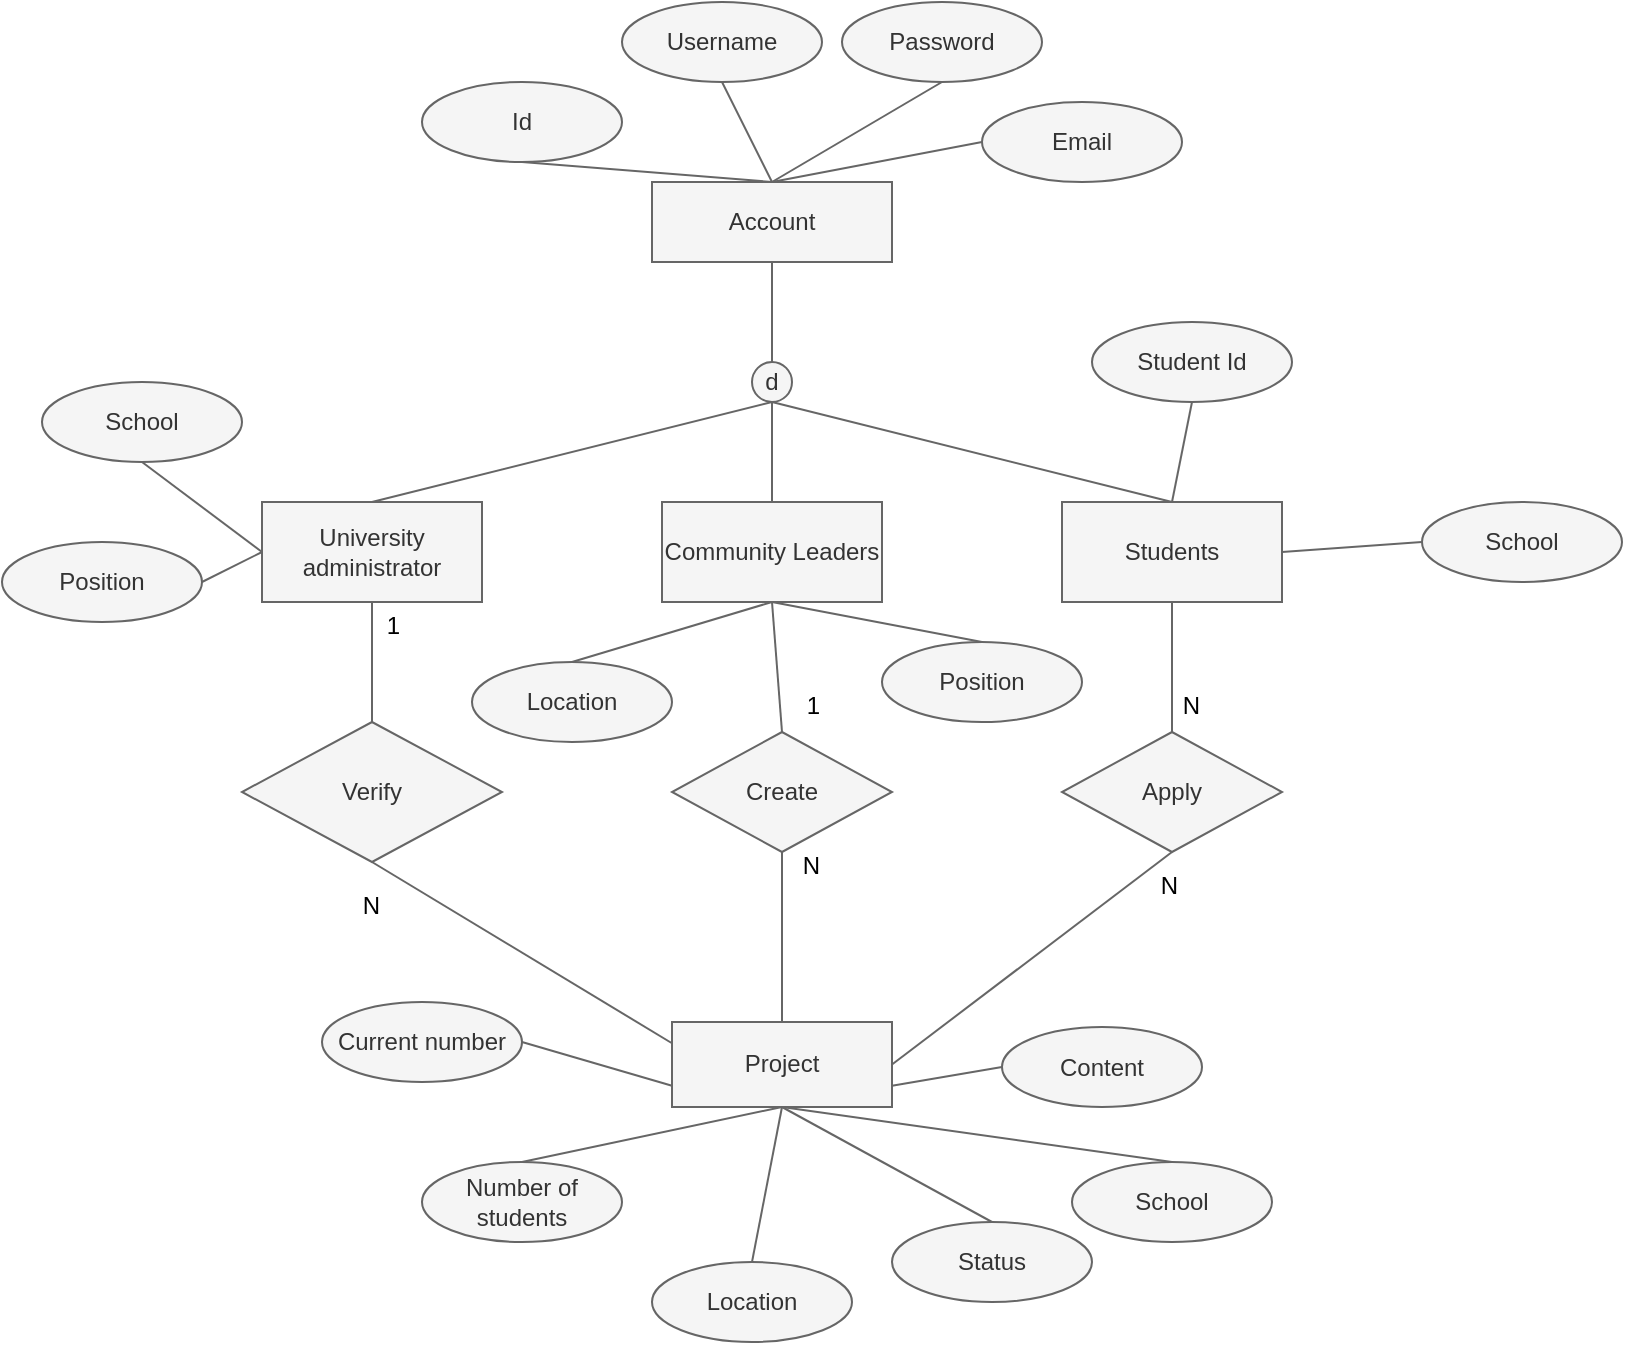 <mxfile>
    <diagram id="MihS9daJ3fqZIdT4VYuf" name="Page-1">
        <mxGraphModel dx="505" dy="457" grid="1" gridSize="10" guides="1" tooltips="1" connect="1" arrows="1" fold="1" page="1" pageScale="1" pageWidth="850" pageHeight="1100" math="0" shadow="0">
            <root>
                <mxCell id="0"/>
                <mxCell id="1" parent="0"/>
                <mxCell id="2" value="Students" style="rounded=0;whiteSpace=wrap;html=1;fillColor=#f5f5f5;fontColor=#333333;strokeColor=#666666;" vertex="1" parent="1">
                    <mxGeometry x="560" y="300" width="110" height="50" as="geometry"/>
                </mxCell>
                <mxCell id="3" value="Project" style="rounded=0;whiteSpace=wrap;html=1;fillColor=#f5f5f5;fontColor=#333333;strokeColor=#666666;" vertex="1" parent="1">
                    <mxGeometry x="365" y="560" width="110" height="42.5" as="geometry"/>
                </mxCell>
                <mxCell id="4" value="Community Leaders" style="rounded=0;whiteSpace=wrap;html=1;fillColor=#f5f5f5;fontColor=#333333;strokeColor=#666666;" vertex="1" parent="1">
                    <mxGeometry x="360" y="300" width="110" height="50" as="geometry"/>
                </mxCell>
                <mxCell id="5" value="University administrator" style="whiteSpace=wrap;html=1;fillColor=#f5f5f5;fontColor=#333333;strokeColor=#666666;" vertex="1" parent="1">
                    <mxGeometry x="160" y="300" width="110" height="50" as="geometry"/>
                </mxCell>
                <mxCell id="6" value="Apply" style="rhombus;whiteSpace=wrap;html=1;fillColor=#f5f5f5;fontColor=#333333;strokeColor=#666666;" vertex="1" parent="1">
                    <mxGeometry x="560" y="415" width="110" height="60" as="geometry"/>
                </mxCell>
                <mxCell id="7" value="Account" style="rounded=0;whiteSpace=wrap;html=1;fillColor=#f5f5f5;fontColor=#333333;strokeColor=#666666;" vertex="1" parent="1">
                    <mxGeometry x="355" y="140" width="120" height="40" as="geometry"/>
                </mxCell>
                <mxCell id="8" value="d" style="ellipse;whiteSpace=wrap;html=1;aspect=fixed;fillColor=#f5f5f5;fontColor=#333333;strokeColor=#666666;" vertex="1" parent="1">
                    <mxGeometry x="405" y="230" width="20" height="20" as="geometry"/>
                </mxCell>
                <mxCell id="9" value="" style="endArrow=none;html=1;rounded=0;entryX=0.5;entryY=1;entryDx=0;entryDy=0;exitX=0.5;exitY=0;exitDx=0;exitDy=0;fillColor=#f5f5f5;strokeColor=#666666;" edge="1" parent="1" source="8" target="7">
                    <mxGeometry width="50" height="50" relative="1" as="geometry">
                        <mxPoint x="400" y="400" as="sourcePoint"/>
                        <mxPoint x="450" y="350" as="targetPoint"/>
                    </mxGeometry>
                </mxCell>
                <mxCell id="10" value="" style="endArrow=none;html=1;rounded=0;entryX=0.5;entryY=1;entryDx=0;entryDy=0;exitX=0.5;exitY=0;exitDx=0;exitDy=0;fillColor=#f5f5f5;strokeColor=#666666;" edge="1" parent="1" source="5" target="8">
                    <mxGeometry width="50" height="50" relative="1" as="geometry">
                        <mxPoint x="400" y="400" as="sourcePoint"/>
                        <mxPoint x="450" y="350" as="targetPoint"/>
                    </mxGeometry>
                </mxCell>
                <mxCell id="11" value="" style="endArrow=none;html=1;rounded=0;exitX=0.5;exitY=0;exitDx=0;exitDy=0;entryX=0.5;entryY=1;entryDx=0;entryDy=0;fillColor=#f5f5f5;strokeColor=#666666;" edge="1" parent="1" source="4" target="8">
                    <mxGeometry width="50" height="50" relative="1" as="geometry">
                        <mxPoint x="225" y="310" as="sourcePoint"/>
                        <mxPoint x="410" y="250" as="targetPoint"/>
                    </mxGeometry>
                </mxCell>
                <mxCell id="12" value="" style="endArrow=none;html=1;rounded=0;exitX=0.5;exitY=0;exitDx=0;exitDy=0;entryX=0.5;entryY=1;entryDx=0;entryDy=0;fillColor=#f5f5f5;strokeColor=#666666;" edge="1" parent="1" source="2" target="8">
                    <mxGeometry width="50" height="50" relative="1" as="geometry">
                        <mxPoint x="425" y="310" as="sourcePoint"/>
                        <mxPoint x="425" y="260" as="targetPoint"/>
                    </mxGeometry>
                </mxCell>
                <mxCell id="13" value="Verify" style="rhombus;whiteSpace=wrap;html=1;fillColor=#f5f5f5;fontColor=#333333;strokeColor=#666666;" vertex="1" parent="1">
                    <mxGeometry x="150" y="410" width="130" height="70" as="geometry"/>
                </mxCell>
                <mxCell id="14" value="Create" style="rhombus;whiteSpace=wrap;html=1;fillColor=#f5f5f5;fontColor=#333333;strokeColor=#666666;" vertex="1" parent="1">
                    <mxGeometry x="365" y="415" width="110" height="60" as="geometry"/>
                </mxCell>
                <mxCell id="15" value="" style="endArrow=none;html=1;rounded=0;entryX=1;entryY=0.5;entryDx=0;entryDy=0;exitX=0.5;exitY=1;exitDx=0;exitDy=0;fillColor=#f5f5f5;strokeColor=#666666;" edge="1" parent="1" source="6" target="3">
                    <mxGeometry relative="1" as="geometry">
                        <mxPoint x="340" y="380" as="sourcePoint"/>
                        <mxPoint x="500" y="380" as="targetPoint"/>
                    </mxGeometry>
                </mxCell>
                <mxCell id="16" value="N" style="resizable=0;html=1;whiteSpace=wrap;align=right;verticalAlign=bottom;" connectable="0" vertex="1" parent="15">
                    <mxGeometry x="1" relative="1" as="geometry">
                        <mxPoint x="145" y="-81" as="offset"/>
                    </mxGeometry>
                </mxCell>
                <mxCell id="17" value="" style="endArrow=none;html=1;rounded=0;entryX=0.5;entryY=0;entryDx=0;entryDy=0;exitX=0.5;exitY=1;exitDx=0;exitDy=0;fillColor=#f5f5f5;strokeColor=#666666;" edge="1" parent="1" source="2" target="6">
                    <mxGeometry relative="1" as="geometry">
                        <mxPoint x="625" y="485" as="sourcePoint"/>
                        <mxPoint x="485" y="591" as="targetPoint"/>
                    </mxGeometry>
                </mxCell>
                <mxCell id="18" value="N" style="resizable=0;html=1;whiteSpace=wrap;align=right;verticalAlign=bottom;" connectable="0" vertex="1" parent="17">
                    <mxGeometry x="1" relative="1" as="geometry">
                        <mxPoint x="15" y="-5" as="offset"/>
                    </mxGeometry>
                </mxCell>
                <mxCell id="19" value="" style="endArrow=none;html=1;rounded=0;entryX=0.5;entryY=0;entryDx=0;entryDy=0;exitX=0.5;exitY=1;exitDx=0;exitDy=0;fillColor=#f5f5f5;strokeColor=#666666;" edge="1" parent="1" source="14" target="3">
                    <mxGeometry relative="1" as="geometry">
                        <mxPoint x="625" y="485" as="sourcePoint"/>
                        <mxPoint x="485" y="591" as="targetPoint"/>
                    </mxGeometry>
                </mxCell>
                <mxCell id="20" value="N" style="resizable=0;html=1;whiteSpace=wrap;align=right;verticalAlign=bottom;" connectable="0" vertex="1" parent="19">
                    <mxGeometry x="1" relative="1" as="geometry">
                        <mxPoint x="20" y="-70" as="offset"/>
                    </mxGeometry>
                </mxCell>
                <mxCell id="21" value="" style="endArrow=none;html=1;rounded=0;entryX=0.5;entryY=1;entryDx=0;entryDy=0;exitX=0.5;exitY=0;exitDx=0;exitDy=0;fillColor=#f5f5f5;strokeColor=#666666;" edge="1" parent="1" source="14" target="4">
                    <mxGeometry relative="1" as="geometry">
                        <mxPoint x="340" y="380" as="sourcePoint"/>
                        <mxPoint x="500" y="380" as="targetPoint"/>
                    </mxGeometry>
                </mxCell>
                <mxCell id="22" value="1" style="resizable=0;html=1;whiteSpace=wrap;align=right;verticalAlign=bottom;" connectable="0" vertex="1" parent="21">
                    <mxGeometry x="1" relative="1" as="geometry">
                        <mxPoint x="25" y="60" as="offset"/>
                    </mxGeometry>
                </mxCell>
                <mxCell id="23" value="" style="endArrow=none;html=1;rounded=0;entryX=0;entryY=0.25;entryDx=0;entryDy=0;exitX=0.5;exitY=1;exitDx=0;exitDy=0;fillColor=#f5f5f5;strokeColor=#666666;" edge="1" parent="1" source="13" target="3">
                    <mxGeometry relative="1" as="geometry">
                        <mxPoint x="430" y="485" as="sourcePoint"/>
                        <mxPoint x="430" y="570" as="targetPoint"/>
                    </mxGeometry>
                </mxCell>
                <mxCell id="24" value="N" style="resizable=0;html=1;whiteSpace=wrap;align=right;verticalAlign=bottom;" connectable="0" vertex="1" parent="23">
                    <mxGeometry x="1" relative="1" as="geometry">
                        <mxPoint x="-145" y="-60" as="offset"/>
                    </mxGeometry>
                </mxCell>
                <mxCell id="25" value="" style="endArrow=none;html=1;rounded=0;entryX=0.5;entryY=1;entryDx=0;entryDy=0;exitX=0.5;exitY=0;exitDx=0;exitDy=0;fillColor=#f5f5f5;strokeColor=#666666;" edge="1" parent="1" source="13" target="5">
                    <mxGeometry relative="1" as="geometry">
                        <mxPoint x="430" y="425" as="sourcePoint"/>
                        <mxPoint x="425" y="360" as="targetPoint"/>
                    </mxGeometry>
                </mxCell>
                <mxCell id="26" value="1" style="resizable=0;html=1;whiteSpace=wrap;align=right;verticalAlign=bottom;" connectable="0" vertex="1" parent="25">
                    <mxGeometry x="1" relative="1" as="geometry">
                        <mxPoint x="15" y="20" as="offset"/>
                    </mxGeometry>
                </mxCell>
                <mxCell id="27" value="Username" style="ellipse;whiteSpace=wrap;html=1;align=center;fillColor=#f5f5f5;fontColor=#333333;strokeColor=#666666;" vertex="1" parent="1">
                    <mxGeometry x="340" y="50" width="100" height="40" as="geometry"/>
                </mxCell>
                <mxCell id="28" value="Password" style="ellipse;whiteSpace=wrap;html=1;align=center;fillColor=#f5f5f5;fontColor=#333333;strokeColor=#666666;" vertex="1" parent="1">
                    <mxGeometry x="450" y="50" width="100" height="40" as="geometry"/>
                </mxCell>
                <mxCell id="29" value="Id" style="ellipse;whiteSpace=wrap;html=1;align=center;fillColor=#f5f5f5;fontColor=#333333;strokeColor=#666666;" vertex="1" parent="1">
                    <mxGeometry x="240" y="90" width="100" height="40" as="geometry"/>
                </mxCell>
                <mxCell id="30" value="" style="endArrow=none;html=1;rounded=0;exitX=0.5;exitY=1;exitDx=0;exitDy=0;entryX=0.5;entryY=0;entryDx=0;entryDy=0;fillColor=#f5f5f5;strokeColor=#666666;" edge="1" parent="1" source="29" target="7">
                    <mxGeometry relative="1" as="geometry">
                        <mxPoint x="340" y="260" as="sourcePoint"/>
                        <mxPoint x="500" y="260" as="targetPoint"/>
                    </mxGeometry>
                </mxCell>
                <mxCell id="31" value="" style="endArrow=none;html=1;rounded=0;exitX=0.5;exitY=1;exitDx=0;exitDy=0;fillColor=#f5f5f5;strokeColor=#666666;" edge="1" parent="1" source="27">
                    <mxGeometry relative="1" as="geometry">
                        <mxPoint x="310" y="130" as="sourcePoint"/>
                        <mxPoint x="415" y="140" as="targetPoint"/>
                    </mxGeometry>
                </mxCell>
                <mxCell id="32" value="" style="endArrow=none;html=1;rounded=0;exitX=0.5;exitY=1;exitDx=0;exitDy=0;entryX=0.5;entryY=0;entryDx=0;entryDy=0;fillColor=#f5f5f5;strokeColor=#666666;" edge="1" parent="1" source="28" target="7">
                    <mxGeometry relative="1" as="geometry">
                        <mxPoint x="425" y="100" as="sourcePoint"/>
                        <mxPoint x="425" y="150" as="targetPoint"/>
                    </mxGeometry>
                </mxCell>
                <mxCell id="33" value="Student Id" style="ellipse;whiteSpace=wrap;html=1;align=center;fillColor=#f5f5f5;fontColor=#333333;strokeColor=#666666;" vertex="1" parent="1">
                    <mxGeometry x="575" y="210" width="100" height="40" as="geometry"/>
                </mxCell>
                <mxCell id="34" value="" style="endArrow=none;html=1;rounded=0;exitX=0.5;exitY=1;exitDx=0;exitDy=0;entryX=0.5;entryY=0;entryDx=0;entryDy=0;fillColor=#f5f5f5;strokeColor=#666666;" edge="1" parent="1" source="33" target="2">
                    <mxGeometry relative="1" as="geometry">
                        <mxPoint x="535" y="120" as="sourcePoint"/>
                        <mxPoint x="425" y="150" as="targetPoint"/>
                    </mxGeometry>
                </mxCell>
                <mxCell id="35" value="Location" style="ellipse;whiteSpace=wrap;html=1;align=center;fillColor=#f5f5f5;fontColor=#333333;strokeColor=#666666;" vertex="1" parent="1">
                    <mxGeometry x="265" y="380" width="100" height="40" as="geometry"/>
                </mxCell>
                <mxCell id="36" value="" style="endArrow=none;html=1;rounded=0;exitX=0.5;exitY=0;exitDx=0;exitDy=0;entryX=0.5;entryY=1;entryDx=0;entryDy=0;fillColor=#f5f5f5;strokeColor=#666666;" edge="1" parent="1" source="35" target="4">
                    <mxGeometry relative="1" as="geometry">
                        <mxPoint x="635" y="260" as="sourcePoint"/>
                        <mxPoint x="625" y="310" as="targetPoint"/>
                    </mxGeometry>
                </mxCell>
                <mxCell id="37" value="School" style="ellipse;whiteSpace=wrap;html=1;align=center;fillColor=#f5f5f5;fontColor=#333333;strokeColor=#666666;" vertex="1" parent="1">
                    <mxGeometry x="50" y="240" width="100" height="40" as="geometry"/>
                </mxCell>
                <mxCell id="38" value="Position" style="ellipse;whiteSpace=wrap;html=1;align=center;fillColor=#f5f5f5;fontColor=#333333;strokeColor=#666666;" vertex="1" parent="1">
                    <mxGeometry x="30" y="320" width="100" height="40" as="geometry"/>
                </mxCell>
                <mxCell id="39" value="" style="endArrow=none;html=1;rounded=0;exitX=0.5;exitY=0;exitDx=0;exitDy=0;entryX=0.5;entryY=1;entryDx=0;entryDy=0;fillColor=#f5f5f5;strokeColor=#666666;" edge="1" parent="1" source="41" target="3">
                    <mxGeometry relative="1" as="geometry">
                        <mxPoint x="330" y="260" as="sourcePoint"/>
                        <mxPoint x="425" y="310" as="targetPoint"/>
                    </mxGeometry>
                </mxCell>
                <mxCell id="40" value="" style="endArrow=none;html=1;rounded=0;exitX=1;exitY=0.5;exitDx=0;exitDy=0;entryX=0;entryY=0.5;entryDx=0;entryDy=0;fillColor=#f5f5f5;strokeColor=#666666;" edge="1" parent="1" source="38" target="5">
                    <mxGeometry relative="1" as="geometry">
                        <mxPoint x="110" y="290" as="sourcePoint"/>
                        <mxPoint x="170" y="335" as="targetPoint"/>
                    </mxGeometry>
                </mxCell>
                <mxCell id="41" value="Number of students" style="ellipse;whiteSpace=wrap;html=1;align=center;fillColor=#f5f5f5;fontColor=#333333;strokeColor=#666666;" vertex="1" parent="1">
                    <mxGeometry x="240" y="630" width="100" height="40" as="geometry"/>
                </mxCell>
                <mxCell id="42" value="" style="endArrow=none;html=1;rounded=0;exitX=0.5;exitY=1;exitDx=0;exitDy=0;entryX=0;entryY=0.5;entryDx=0;entryDy=0;fillColor=#f5f5f5;strokeColor=#666666;" edge="1" parent="1" source="37" target="5">
                    <mxGeometry relative="1" as="geometry">
                        <mxPoint x="110" y="290" as="sourcePoint"/>
                        <mxPoint x="170" y="335" as="targetPoint"/>
                    </mxGeometry>
                </mxCell>
                <mxCell id="43" value="Location" style="ellipse;whiteSpace=wrap;html=1;align=center;fillColor=#f5f5f5;fontColor=#333333;strokeColor=#666666;" vertex="1" parent="1">
                    <mxGeometry x="355" y="680" width="100" height="40" as="geometry"/>
                </mxCell>
                <mxCell id="44" value="" style="endArrow=none;html=1;rounded=0;exitX=0.5;exitY=0;exitDx=0;exitDy=0;entryX=0.5;entryY=1;entryDx=0;entryDy=0;fillColor=#f5f5f5;strokeColor=#666666;" edge="1" parent="1" source="43" target="3">
                    <mxGeometry relative="1" as="geometry">
                        <mxPoint x="300" y="640" as="sourcePoint"/>
                        <mxPoint x="375" y="591" as="targetPoint"/>
                    </mxGeometry>
                </mxCell>
                <mxCell id="45" value="Status" style="ellipse;whiteSpace=wrap;html=1;align=center;fillColor=#f5f5f5;fontColor=#333333;strokeColor=#666666;" vertex="1" parent="1">
                    <mxGeometry x="475" y="660" width="100" height="40" as="geometry"/>
                </mxCell>
                <mxCell id="46" value="School" style="ellipse;whiteSpace=wrap;html=1;align=center;fillColor=#f5f5f5;fontColor=#333333;strokeColor=#666666;" vertex="1" parent="1">
                    <mxGeometry x="565" y="630" width="100" height="40" as="geometry"/>
                </mxCell>
                <mxCell id="47" value="" style="endArrow=none;html=1;rounded=0;exitX=0.5;exitY=0;exitDx=0;exitDy=0;entryX=0.5;entryY=1;entryDx=0;entryDy=0;fillColor=#f5f5f5;strokeColor=#666666;" edge="1" parent="1" source="45" target="3">
                    <mxGeometry relative="1" as="geometry">
                        <mxPoint x="415" y="690" as="sourcePoint"/>
                        <mxPoint x="430" y="613" as="targetPoint"/>
                    </mxGeometry>
                </mxCell>
                <mxCell id="48" value="" style="endArrow=none;html=1;rounded=0;exitX=0.5;exitY=0;exitDx=0;exitDy=0;entryX=0.5;entryY=1;entryDx=0;entryDy=0;fillColor=#f5f5f5;strokeColor=#666666;" edge="1" parent="1" source="46" target="3">
                    <mxGeometry relative="1" as="geometry">
                        <mxPoint x="535" y="670" as="sourcePoint"/>
                        <mxPoint x="430" y="613" as="targetPoint"/>
                    </mxGeometry>
                </mxCell>
                <mxCell id="49" value="School" style="ellipse;whiteSpace=wrap;html=1;align=center;fillColor=#f5f5f5;fontColor=#333333;strokeColor=#666666;" vertex="1" parent="1">
                    <mxGeometry x="740" y="300" width="100" height="40" as="geometry"/>
                </mxCell>
                <mxCell id="50" value="" style="endArrow=none;html=1;rounded=0;exitX=0;exitY=0.5;exitDx=0;exitDy=0;entryX=1;entryY=0.5;entryDx=0;entryDy=0;fillColor=#f5f5f5;strokeColor=#666666;" edge="1" parent="1" source="49" target="2">
                    <mxGeometry relative="1" as="geometry">
                        <mxPoint x="635" y="260" as="sourcePoint"/>
                        <mxPoint x="625" y="310" as="targetPoint"/>
                    </mxGeometry>
                </mxCell>
                <mxCell id="51" value="Email" style="ellipse;whiteSpace=wrap;html=1;align=center;fillColor=#f5f5f5;fontColor=#333333;strokeColor=#666666;" vertex="1" parent="1">
                    <mxGeometry x="520" y="100" width="100" height="40" as="geometry"/>
                </mxCell>
                <mxCell id="52" value="" style="endArrow=none;html=1;rounded=0;exitX=0;exitY=0.5;exitDx=0;exitDy=0;entryX=0.5;entryY=0;entryDx=0;entryDy=0;fillColor=#f5f5f5;strokeColor=#666666;" edge="1" parent="1" source="51" target="7">
                    <mxGeometry relative="1" as="geometry">
                        <mxPoint x="535" y="120" as="sourcePoint"/>
                        <mxPoint x="425" y="150" as="targetPoint"/>
                    </mxGeometry>
                </mxCell>
                <mxCell id="53" value="Position" style="ellipse;whiteSpace=wrap;html=1;align=center;fillColor=#f5f5f5;fontColor=#333333;strokeColor=#666666;" vertex="1" parent="1">
                    <mxGeometry x="470" y="370" width="100" height="40" as="geometry"/>
                </mxCell>
                <mxCell id="54" value="" style="endArrow=none;html=1;rounded=0;exitX=0.5;exitY=0;exitDx=0;exitDy=0;entryX=0.5;entryY=1;entryDx=0;entryDy=0;fillColor=#f5f5f5;strokeColor=#666666;" edge="1" parent="1" source="53" target="4">
                    <mxGeometry relative="1" as="geometry">
                        <mxPoint x="325" y="390" as="sourcePoint"/>
                        <mxPoint x="425" y="360" as="targetPoint"/>
                    </mxGeometry>
                </mxCell>
                <mxCell id="55" value="Current number" style="ellipse;whiteSpace=wrap;html=1;align=center;fillColor=#f5f5f5;fontColor=#333333;strokeColor=#666666;" vertex="1" parent="1">
                    <mxGeometry x="190" y="550" width="100" height="40" as="geometry"/>
                </mxCell>
                <mxCell id="56" value="" style="endArrow=none;html=1;rounded=0;exitX=1;exitY=0.5;exitDx=0;exitDy=0;entryX=0;entryY=0.75;entryDx=0;entryDy=0;fillColor=#f5f5f5;strokeColor=#666666;" edge="1" parent="1" source="55" target="3">
                    <mxGeometry relative="1" as="geometry">
                        <mxPoint x="300" y="640" as="sourcePoint"/>
                        <mxPoint x="430" y="613" as="targetPoint"/>
                    </mxGeometry>
                </mxCell>
                <mxCell id="57" value="Content" style="ellipse;whiteSpace=wrap;html=1;align=center;fillColor=#f5f5f5;fontColor=#333333;strokeColor=#666666;" vertex="1" parent="1">
                    <mxGeometry x="530" y="562.5" width="100" height="40" as="geometry"/>
                </mxCell>
                <mxCell id="58" value="" style="endArrow=none;html=1;rounded=0;exitX=0;exitY=0.5;exitDx=0;exitDy=0;entryX=1;entryY=0.75;entryDx=0;entryDy=0;fillColor=#f5f5f5;strokeColor=#666666;" edge="1" parent="1" source="57" target="3">
                    <mxGeometry relative="1" as="geometry">
                        <mxPoint x="625" y="640" as="sourcePoint"/>
                        <mxPoint x="430" y="613" as="targetPoint"/>
                    </mxGeometry>
                </mxCell>
            </root>
        </mxGraphModel>
    </diagram>
</mxfile>
